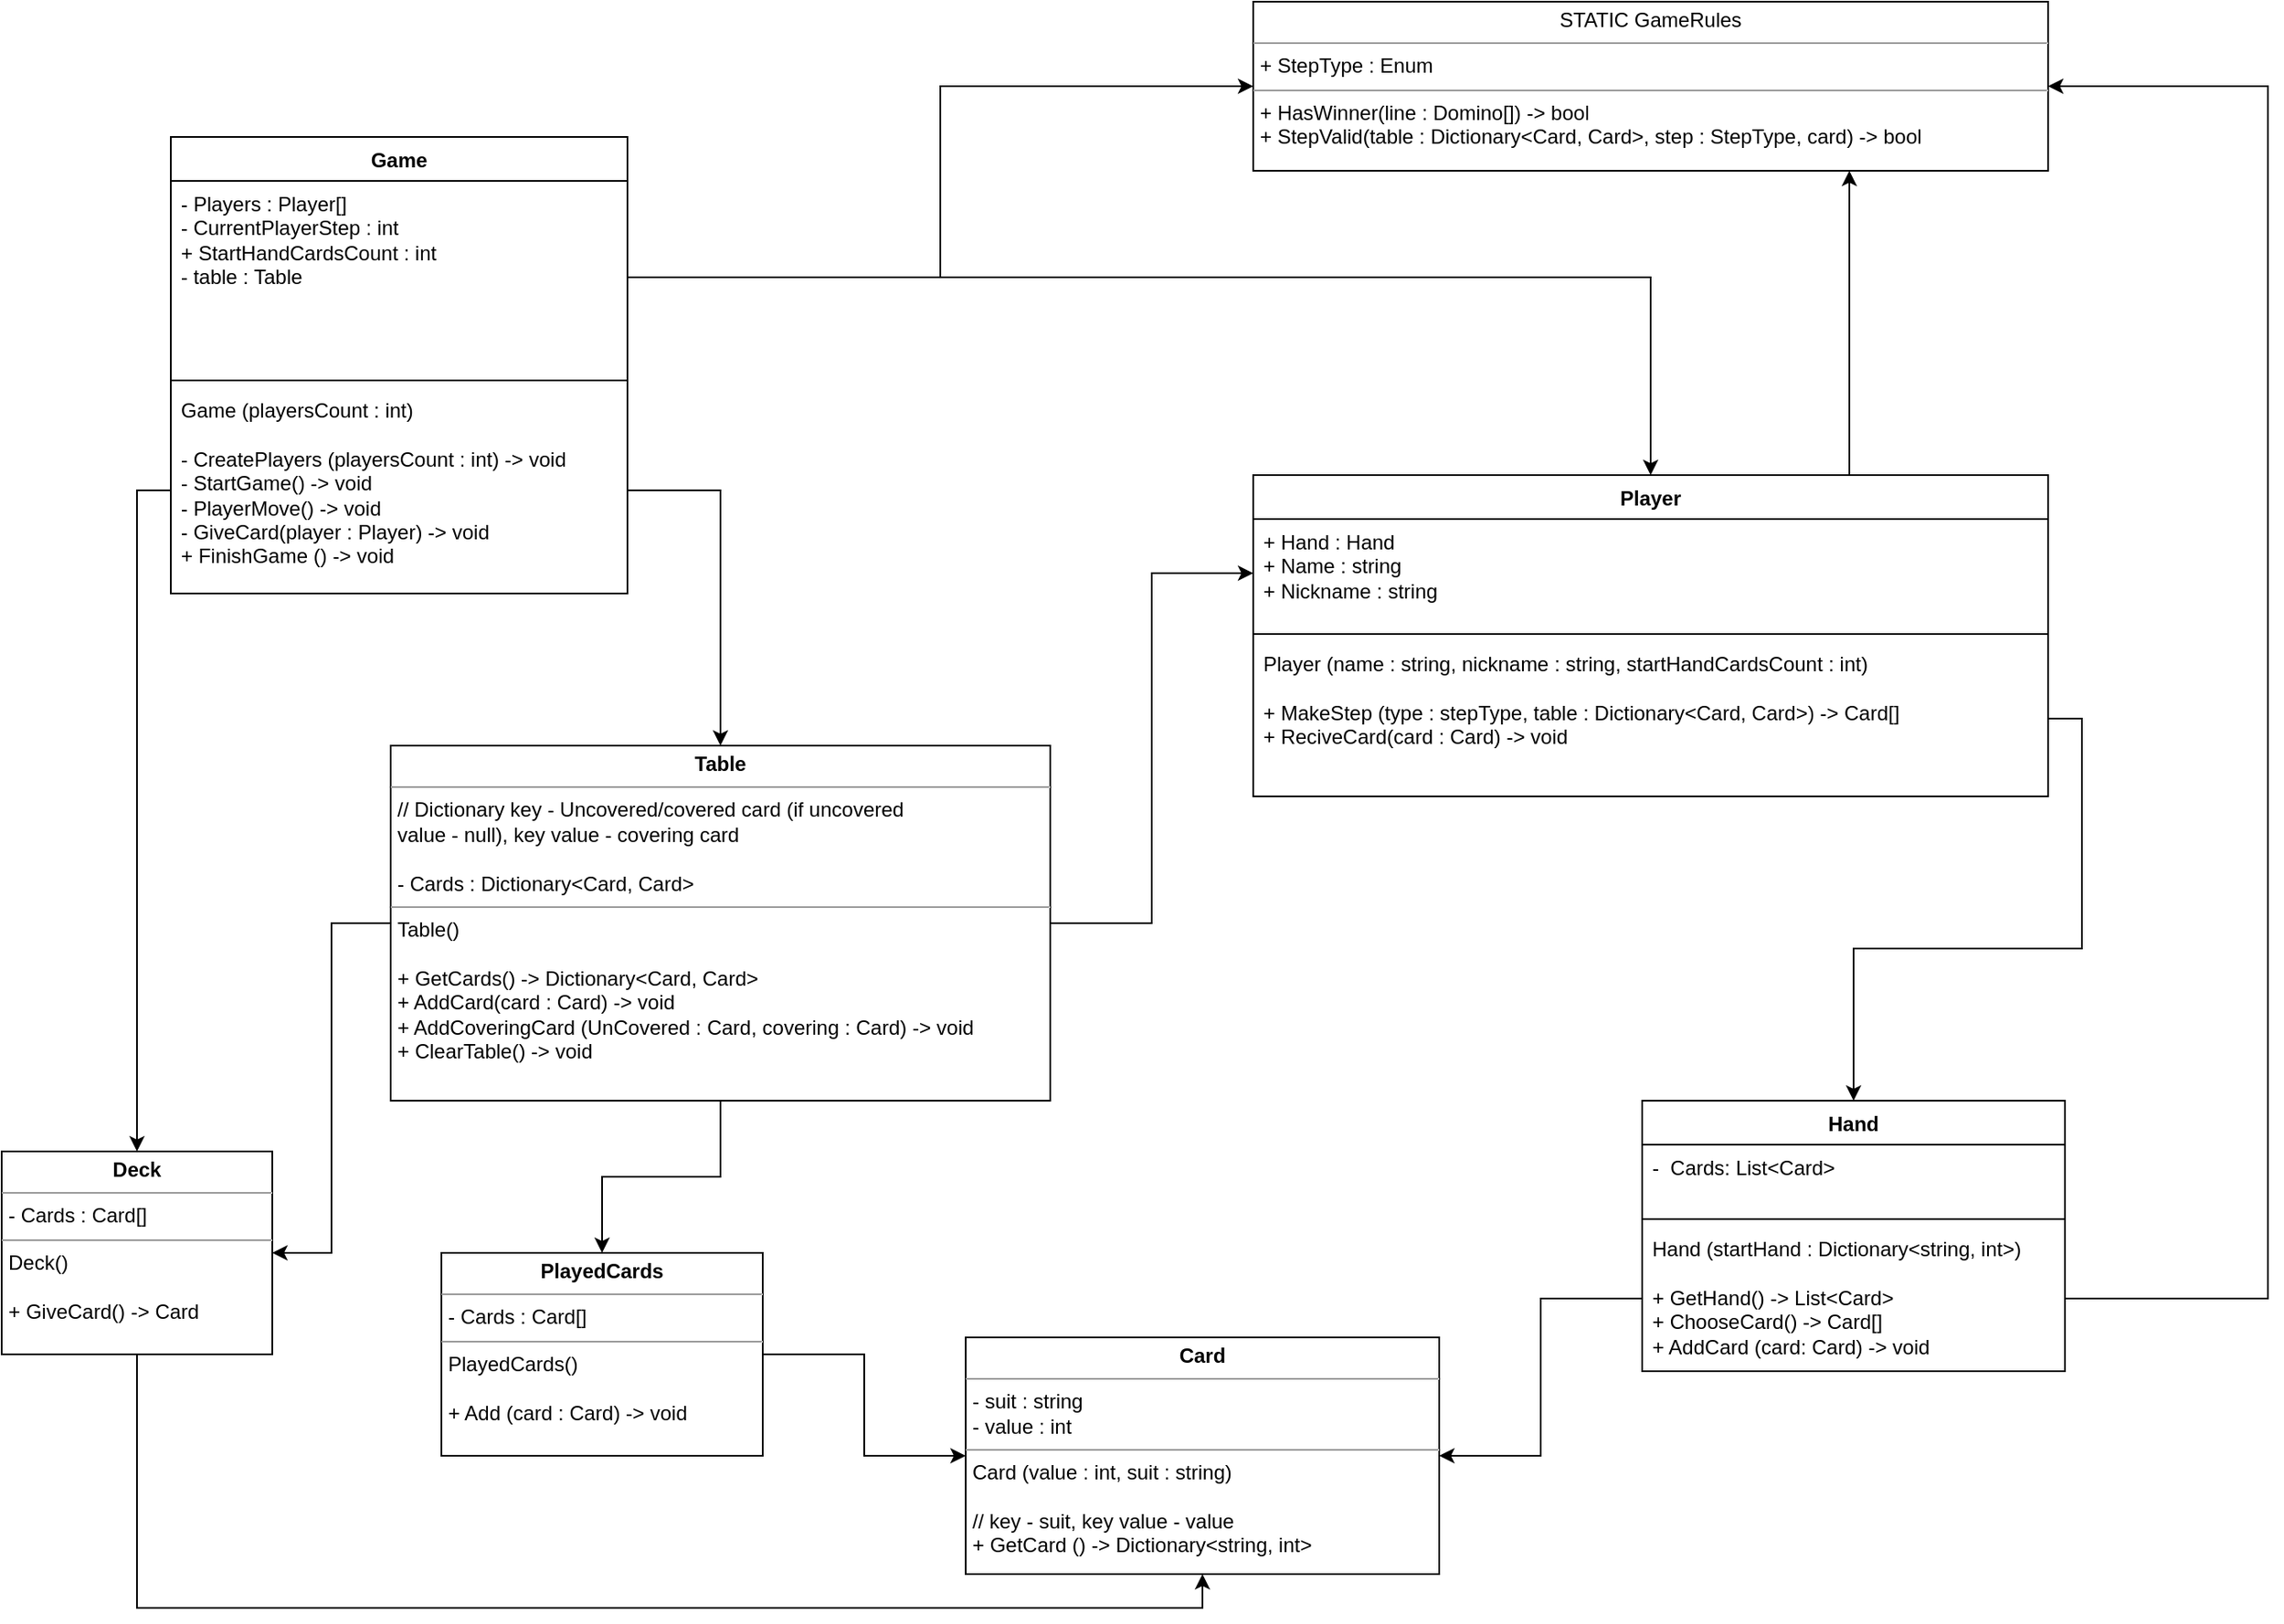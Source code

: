 <mxfile version="22.1.8" type="github">
  <diagram name="Страница — 1" id="x8ECYzDwlJlLTgmME1dZ">
    <mxGraphModel dx="1400" dy="755" grid="1" gridSize="10" guides="1" tooltips="1" connect="1" arrows="1" fold="1" page="1" pageScale="1" pageWidth="827" pageHeight="1169" math="0" shadow="0">
      <root>
        <mxCell id="0" />
        <mxCell id="1" parent="0" />
        <mxCell id="pja9zkraejhfnubJRsCh-1" value="Game" style="swimlane;fontStyle=1;align=center;verticalAlign=top;childLayout=stackLayout;horizontal=1;startSize=26;horizontalStack=0;resizeParent=1;resizeParentMax=0;resizeLast=0;collapsible=1;marginBottom=0;whiteSpace=wrap;html=1;" vertex="1" parent="1">
          <mxGeometry x="220" y="100" width="270" height="270" as="geometry">
            <mxRectangle x="340" y="90" width="70" height="30" as="alternateBounds" />
          </mxGeometry>
        </mxCell>
        <mxCell id="pja9zkraejhfnubJRsCh-2" value="- Players : Player[]&lt;br&gt;- CurrentPlayerStep : int&lt;br&gt;+ StartHandCardsCount : int&lt;br&gt;- table : Table" style="text;align=left;verticalAlign=top;spacingLeft=4;spacingRight=4;overflow=hidden;rotatable=0;points=[[0,0.5],[1,0.5]];portConstraint=eastwest;whiteSpace=wrap;html=1;" vertex="1" parent="pja9zkraejhfnubJRsCh-1">
          <mxGeometry y="26" width="270" height="114" as="geometry" />
        </mxCell>
        <mxCell id="pja9zkraejhfnubJRsCh-3" value="" style="line;strokeWidth=1;fillColor=none;align=left;verticalAlign=middle;spacingTop=-1;spacingLeft=3;spacingRight=3;rotatable=0;labelPosition=right;points=[];portConstraint=eastwest;strokeColor=inherit;" vertex="1" parent="pja9zkraejhfnubJRsCh-1">
          <mxGeometry y="140" width="270" height="8" as="geometry" />
        </mxCell>
        <mxCell id="pja9zkraejhfnubJRsCh-4" value="Game (playersCount : int)&lt;br&gt;&lt;br&gt;- CreatePlayers (playersCount : int) -&amp;gt; void&lt;br&gt;- StartGame() -&amp;gt; void&lt;br&gt;- PlayerMove() -&amp;gt; void&lt;br&gt;- GiveCard(player : Player) -&amp;gt; void&lt;br&gt;+ FinishGame () -&amp;gt; void" style="text;strokeColor=none;fillColor=none;align=left;verticalAlign=top;spacingLeft=4;spacingRight=4;overflow=hidden;rotatable=0;points=[[0,0.5],[1,0.5]];portConstraint=eastwest;whiteSpace=wrap;html=1;" vertex="1" parent="pja9zkraejhfnubJRsCh-1">
          <mxGeometry y="148" width="270" height="122" as="geometry" />
        </mxCell>
        <mxCell id="pja9zkraejhfnubJRsCh-28" style="edgeStyle=orthogonalEdgeStyle;rounded=0;orthogonalLoop=1;jettySize=auto;html=1;entryX=0.5;entryY=0;entryDx=0;entryDy=0;" edge="1" parent="1" source="pja9zkraejhfnubJRsCh-5" target="pja9zkraejhfnubJRsCh-21">
          <mxGeometry relative="1" as="geometry" />
        </mxCell>
        <mxCell id="pja9zkraejhfnubJRsCh-29" style="edgeStyle=orthogonalEdgeStyle;rounded=0;orthogonalLoop=1;jettySize=auto;html=1;entryX=1;entryY=0.5;entryDx=0;entryDy=0;" edge="1" parent="1" source="pja9zkraejhfnubJRsCh-5" target="pja9zkraejhfnubJRsCh-7">
          <mxGeometry relative="1" as="geometry" />
        </mxCell>
        <mxCell id="pja9zkraejhfnubJRsCh-35" style="edgeStyle=orthogonalEdgeStyle;rounded=0;orthogonalLoop=1;jettySize=auto;html=1;exitX=1;exitY=0.5;exitDx=0;exitDy=0;entryX=0;entryY=0.5;entryDx=0;entryDy=0;" edge="1" parent="1" source="pja9zkraejhfnubJRsCh-5" target="pja9zkraejhfnubJRsCh-15">
          <mxGeometry relative="1" as="geometry" />
        </mxCell>
        <mxCell id="pja9zkraejhfnubJRsCh-5" value="&lt;p style=&quot;margin:0px;margin-top:4px;text-align:center;&quot;&gt;&lt;b&gt;Table&lt;/b&gt;&lt;/p&gt;&lt;hr size=&quot;1&quot;&gt;&lt;p style=&quot;margin:0px;margin-left:4px;&quot;&gt;// Dictionary key - Uncovered/covered card (if uncovered&lt;/p&gt;&lt;p style=&quot;margin:0px;margin-left:4px;&quot;&gt;value - null), key value - covering card&lt;/p&gt;&lt;p style=&quot;margin:0px;margin-left:4px;&quot;&gt;&lt;br&gt;&lt;/p&gt;&lt;p style=&quot;margin:0px;margin-left:4px;&quot;&gt;- Cards : Dictionary&amp;lt;Card, Card&amp;gt;&lt;br&gt;&lt;/p&gt;&lt;hr size=&quot;1&quot;&gt;&lt;p style=&quot;margin:0px;margin-left:4px;&quot;&gt;Table()&lt;/p&gt;&lt;p style=&quot;margin:0px;margin-left:4px;&quot;&gt;&lt;br&gt;&lt;/p&gt;&lt;p style=&quot;margin:0px;margin-left:4px;&quot;&gt;+ GetCards() -&amp;gt; Dictionary&amp;lt;Card, Card&amp;gt;&lt;/p&gt;&lt;p style=&quot;margin:0px;margin-left:4px;&quot;&gt;+ AddCard(card : Card) -&amp;gt; void&lt;/p&gt;&lt;p style=&quot;margin:0px;margin-left:4px;&quot;&gt;+ AddCoveringCard (UnCovered : Card, covering : Card) -&amp;gt; void&lt;/p&gt;&lt;p style=&quot;margin:0px;margin-left:4px;&quot;&gt;+ ClearTable() -&amp;gt; void&amp;nbsp;&lt;/p&gt;" style="verticalAlign=top;align=left;overflow=fill;fontSize=12;fontFamily=Helvetica;html=1;whiteSpace=wrap;" vertex="1" parent="1">
          <mxGeometry x="350" y="460" width="390" height="210" as="geometry" />
        </mxCell>
        <mxCell id="pja9zkraejhfnubJRsCh-6" value="&lt;p style=&quot;margin:0px;margin-top:4px;text-align:center;&quot;&gt;&lt;b&gt;Card&lt;/b&gt;&lt;/p&gt;&lt;hr size=&quot;1&quot;&gt;&lt;p style=&quot;margin:0px;margin-left:4px;&quot;&gt;- suit : string&lt;/p&gt;&lt;p style=&quot;margin:0px;margin-left:4px;&quot;&gt;- value : int&lt;/p&gt;&lt;hr size=&quot;1&quot;&gt;&lt;p style=&quot;margin:0px;margin-left:4px;&quot;&gt;Card (value : int, suit : string)&lt;/p&gt;&lt;p style=&quot;margin:0px;margin-left:4px;&quot;&gt;&lt;br&gt;&lt;/p&gt;&lt;p style=&quot;margin:0px;margin-left:4px;&quot;&gt;// key - suit, key value - value&lt;/p&gt;&lt;p style=&quot;margin:0px;margin-left:4px;&quot;&gt;+ GetCard () -&amp;gt; Dictionary&amp;lt;string, int&amp;gt;&lt;/p&gt;" style="verticalAlign=top;align=left;overflow=fill;fontSize=12;fontFamily=Helvetica;html=1;whiteSpace=wrap;" vertex="1" parent="1">
          <mxGeometry x="690" y="810" width="280" height="140" as="geometry" />
        </mxCell>
        <mxCell id="pja9zkraejhfnubJRsCh-34" style="edgeStyle=orthogonalEdgeStyle;rounded=0;orthogonalLoop=1;jettySize=auto;html=1;entryX=0.5;entryY=1;entryDx=0;entryDy=0;" edge="1" parent="1" source="pja9zkraejhfnubJRsCh-7" target="pja9zkraejhfnubJRsCh-6">
          <mxGeometry relative="1" as="geometry">
            <Array as="points">
              <mxPoint x="200" y="970" />
              <mxPoint x="830" y="970" />
            </Array>
          </mxGeometry>
        </mxCell>
        <mxCell id="pja9zkraejhfnubJRsCh-7" value="&lt;p style=&quot;margin:0px;margin-top:4px;text-align:center;&quot;&gt;&lt;b&gt;Deck&lt;/b&gt;&lt;/p&gt;&lt;hr size=&quot;1&quot;&gt;&lt;p style=&quot;margin:0px;margin-left:4px;&quot;&gt;- Cards : Card[]&lt;/p&gt;&lt;hr size=&quot;1&quot;&gt;&lt;p style=&quot;margin:0px;margin-left:4px;&quot;&gt;Deck()&lt;/p&gt;&lt;p style=&quot;margin:0px;margin-left:4px;&quot;&gt;&lt;br&gt;&lt;/p&gt;&lt;p style=&quot;margin:0px;margin-left:4px;&quot;&gt;+ GiveCard() -&amp;gt; Card&lt;/p&gt;" style="verticalAlign=top;align=left;overflow=fill;fontSize=12;fontFamily=Helvetica;html=1;whiteSpace=wrap;" vertex="1" parent="1">
          <mxGeometry x="120" y="700" width="160" height="120" as="geometry" />
        </mxCell>
        <mxCell id="pja9zkraejhfnubJRsCh-10" value="Hand" style="swimlane;fontStyle=1;align=center;verticalAlign=top;childLayout=stackLayout;horizontal=1;startSize=26;horizontalStack=0;resizeParent=1;resizeParentMax=0;resizeLast=0;collapsible=1;marginBottom=0;whiteSpace=wrap;html=1;" vertex="1" parent="1">
          <mxGeometry x="1090" y="670" width="250" height="160" as="geometry" />
        </mxCell>
        <mxCell id="pja9zkraejhfnubJRsCh-11" value="-&amp;nbsp; Cards: List&amp;lt;Card&amp;gt;" style="text;strokeColor=none;fillColor=none;align=left;verticalAlign=top;spacingLeft=4;spacingRight=4;overflow=hidden;rotatable=0;points=[[0,0.5],[1,0.5]];portConstraint=eastwest;whiteSpace=wrap;html=1;" vertex="1" parent="pja9zkraejhfnubJRsCh-10">
          <mxGeometry y="26" width="250" height="40" as="geometry" />
        </mxCell>
        <mxCell id="pja9zkraejhfnubJRsCh-12" value="" style="line;strokeWidth=1;fillColor=none;align=left;verticalAlign=middle;spacingTop=-1;spacingLeft=3;spacingRight=3;rotatable=0;labelPosition=right;points=[];portConstraint=eastwest;strokeColor=inherit;" vertex="1" parent="pja9zkraejhfnubJRsCh-10">
          <mxGeometry y="66" width="250" height="8" as="geometry" />
        </mxCell>
        <mxCell id="pja9zkraejhfnubJRsCh-13" value="Hand (startHand : Dictionary&amp;lt;string, int&amp;gt;)&lt;br&gt;&lt;br&gt;+ GetHand() -&amp;gt; List&amp;lt;Card&amp;gt;&lt;br&gt;+ ChooseCard() -&amp;gt; Card[]&lt;br&gt;+ AddCard (card: Card) -&amp;gt; void" style="text;strokeColor=none;fillColor=none;align=left;verticalAlign=top;spacingLeft=4;spacingRight=4;overflow=hidden;rotatable=0;points=[[0,0.5],[1,0.5]];portConstraint=eastwest;whiteSpace=wrap;html=1;" vertex="1" parent="pja9zkraejhfnubJRsCh-10">
          <mxGeometry y="74" width="250" height="86" as="geometry" />
        </mxCell>
        <mxCell id="pja9zkraejhfnubJRsCh-46" style="edgeStyle=orthogonalEdgeStyle;rounded=0;orthogonalLoop=1;jettySize=auto;html=1;exitX=0.75;exitY=0;exitDx=0;exitDy=0;entryX=0.75;entryY=1;entryDx=0;entryDy=0;" edge="1" parent="1" source="pja9zkraejhfnubJRsCh-14" target="pja9zkraejhfnubJRsCh-23">
          <mxGeometry relative="1" as="geometry" />
        </mxCell>
        <mxCell id="pja9zkraejhfnubJRsCh-14" value="Player" style="swimlane;fontStyle=1;align=center;verticalAlign=top;childLayout=stackLayout;horizontal=1;startSize=26;horizontalStack=0;resizeParent=1;resizeParentMax=0;resizeLast=0;collapsible=1;marginBottom=0;whiteSpace=wrap;html=1;" vertex="1" parent="1">
          <mxGeometry x="860" y="300" width="470" height="190" as="geometry">
            <mxRectangle x="250" y="350" width="80" height="30" as="alternateBounds" />
          </mxGeometry>
        </mxCell>
        <mxCell id="pja9zkraejhfnubJRsCh-15" value="+ Hand : Hand&lt;br&gt;+ Name : string&lt;br&gt;+ Nickname : string" style="text;strokeColor=none;fillColor=none;align=left;verticalAlign=top;spacingLeft=4;spacingRight=4;overflow=hidden;rotatable=0;points=[[0,0.5],[1,0.5]];portConstraint=eastwest;whiteSpace=wrap;html=1;" vertex="1" parent="pja9zkraejhfnubJRsCh-14">
          <mxGeometry y="26" width="470" height="64" as="geometry" />
        </mxCell>
        <mxCell id="pja9zkraejhfnubJRsCh-16" value="" style="line;strokeWidth=1;fillColor=none;align=left;verticalAlign=middle;spacingTop=-1;spacingLeft=3;spacingRight=3;rotatable=0;labelPosition=right;points=[];portConstraint=eastwest;strokeColor=inherit;" vertex="1" parent="pja9zkraejhfnubJRsCh-14">
          <mxGeometry y="90" width="470" height="8" as="geometry" />
        </mxCell>
        <mxCell id="pja9zkraejhfnubJRsCh-17" value="Player (name : string, nickname : string, startHandCardsCount : int)&lt;br&gt;&lt;br&gt;+ MakeStep (type : stepType, table : Dictionary&amp;lt;Card, Card&amp;gt;) -&amp;gt; Card[]&lt;br&gt;+ ReciveCard(card : Card) -&amp;gt; void" style="text;strokeColor=none;fillColor=none;align=left;verticalAlign=top;spacingLeft=4;spacingRight=4;overflow=hidden;rotatable=0;points=[[0,0.5],[1,0.5]];portConstraint=eastwest;whiteSpace=wrap;html=1;" vertex="1" parent="pja9zkraejhfnubJRsCh-14">
          <mxGeometry y="98" width="470" height="92" as="geometry" />
        </mxCell>
        <mxCell id="pja9zkraejhfnubJRsCh-33" style="edgeStyle=orthogonalEdgeStyle;rounded=0;orthogonalLoop=1;jettySize=auto;html=1;entryX=0;entryY=0.5;entryDx=0;entryDy=0;" edge="1" parent="1" source="pja9zkraejhfnubJRsCh-21" target="pja9zkraejhfnubJRsCh-6">
          <mxGeometry relative="1" as="geometry" />
        </mxCell>
        <mxCell id="pja9zkraejhfnubJRsCh-21" value="&lt;p style=&quot;margin:0px;margin-top:4px;text-align:center;&quot;&gt;&lt;b&gt;PlayedCards&lt;/b&gt;&lt;/p&gt;&lt;hr size=&quot;1&quot;&gt;&lt;p style=&quot;margin:0px;margin-left:4px;&quot;&gt;- Cards : Card[]&lt;/p&gt;&lt;hr size=&quot;1&quot;&gt;&lt;p style=&quot;margin:0px;margin-left:4px;&quot;&gt;&lt;span style=&quot;background-color: initial;&quot;&gt;PlayedCards()&lt;/span&gt;&lt;/p&gt;&lt;p style=&quot;margin:0px;margin-left:4px;&quot;&gt;&lt;span style=&quot;background-color: initial;&quot;&gt;&lt;br&gt;&lt;/span&gt;&lt;/p&gt;&lt;p style=&quot;margin:0px;margin-left:4px;&quot;&gt;&lt;span style=&quot;background-color: initial;&quot;&gt;+ Add (card : Card) -&amp;gt; void&lt;/span&gt;&lt;br&gt;&lt;/p&gt;" style="verticalAlign=top;align=left;overflow=fill;fontSize=12;fontFamily=Helvetica;html=1;whiteSpace=wrap;" vertex="1" parent="1">
          <mxGeometry x="380" y="760" width="190" height="120" as="geometry" />
        </mxCell>
        <mxCell id="pja9zkraejhfnubJRsCh-23" value="&lt;p style=&quot;margin:0px;margin-top:4px;text-align:center;&quot;&gt;STATIC GameRules&lt;br&gt;&lt;/p&gt;&lt;hr size=&quot;1&quot;&gt;&lt;p style=&quot;margin:0px;margin-left:4px;&quot;&gt;+ StepType : Enum&lt;/p&gt;&lt;hr size=&quot;1&quot;&gt;&lt;p style=&quot;margin:0px;margin-left:4px;&quot;&gt;+ HasWinner(line : Domino[]) -&amp;gt; bool&lt;br style=&quot;border-color: var(--border-color);&quot;&gt;+ StepValid(table : Dictionary&amp;lt;Card, Card&amp;gt;, step : StepType, card) -&amp;gt; bool&lt;br&gt;&lt;/p&gt;" style="verticalAlign=top;align=left;overflow=fill;fontSize=12;fontFamily=Helvetica;html=1;whiteSpace=wrap;" vertex="1" parent="1">
          <mxGeometry x="860" y="20" width="470" height="100" as="geometry" />
        </mxCell>
        <mxCell id="pja9zkraejhfnubJRsCh-26" style="edgeStyle=orthogonalEdgeStyle;rounded=0;orthogonalLoop=1;jettySize=auto;html=1;exitX=0;exitY=0.5;exitDx=0;exitDy=0;entryX=0.5;entryY=0;entryDx=0;entryDy=0;" edge="1" parent="1" source="pja9zkraejhfnubJRsCh-4" target="pja9zkraejhfnubJRsCh-7">
          <mxGeometry relative="1" as="geometry" />
        </mxCell>
        <mxCell id="pja9zkraejhfnubJRsCh-27" style="edgeStyle=orthogonalEdgeStyle;rounded=0;orthogonalLoop=1;jettySize=auto;html=1;entryX=0.5;entryY=0;entryDx=0;entryDy=0;" edge="1" parent="1" source="pja9zkraejhfnubJRsCh-4" target="pja9zkraejhfnubJRsCh-5">
          <mxGeometry relative="1" as="geometry" />
        </mxCell>
        <mxCell id="pja9zkraejhfnubJRsCh-30" style="edgeStyle=orthogonalEdgeStyle;rounded=0;orthogonalLoop=1;jettySize=auto;html=1;entryX=0.5;entryY=0;entryDx=0;entryDy=0;" edge="1" parent="1" source="pja9zkraejhfnubJRsCh-2" target="pja9zkraejhfnubJRsCh-14">
          <mxGeometry relative="1" as="geometry" />
        </mxCell>
        <mxCell id="pja9zkraejhfnubJRsCh-31" style="edgeStyle=orthogonalEdgeStyle;rounded=0;orthogonalLoop=1;jettySize=auto;html=1;entryX=0.5;entryY=0;entryDx=0;entryDy=0;" edge="1" parent="1" source="pja9zkraejhfnubJRsCh-17" target="pja9zkraejhfnubJRsCh-10">
          <mxGeometry relative="1" as="geometry" />
        </mxCell>
        <mxCell id="pja9zkraejhfnubJRsCh-32" style="edgeStyle=orthogonalEdgeStyle;rounded=0;orthogonalLoop=1;jettySize=auto;html=1;entryX=1;entryY=0.5;entryDx=0;entryDy=0;" edge="1" parent="1" source="pja9zkraejhfnubJRsCh-13" target="pja9zkraejhfnubJRsCh-6">
          <mxGeometry relative="1" as="geometry" />
        </mxCell>
        <mxCell id="pja9zkraejhfnubJRsCh-44" style="edgeStyle=orthogonalEdgeStyle;rounded=0;orthogonalLoop=1;jettySize=auto;html=1;entryX=1;entryY=0.5;entryDx=0;entryDy=0;" edge="1" parent="1" source="pja9zkraejhfnubJRsCh-13" target="pja9zkraejhfnubJRsCh-23">
          <mxGeometry relative="1" as="geometry">
            <Array as="points">
              <mxPoint x="1460" y="787" />
              <mxPoint x="1460" y="70" />
            </Array>
          </mxGeometry>
        </mxCell>
        <mxCell id="pja9zkraejhfnubJRsCh-45" style="edgeStyle=orthogonalEdgeStyle;rounded=0;orthogonalLoop=1;jettySize=auto;html=1;entryX=0;entryY=0.5;entryDx=0;entryDy=0;" edge="1" parent="1" source="pja9zkraejhfnubJRsCh-2" target="pja9zkraejhfnubJRsCh-23">
          <mxGeometry relative="1" as="geometry" />
        </mxCell>
      </root>
    </mxGraphModel>
  </diagram>
</mxfile>
